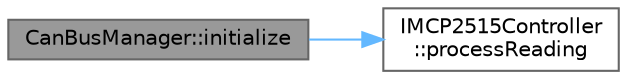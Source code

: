 digraph "CanBusManager::initialize"
{
 // LATEX_PDF_SIZE
  bgcolor="transparent";
  edge [fontname=Helvetica,fontsize=10,labelfontname=Helvetica,labelfontsize=10];
  node [fontname=Helvetica,fontsize=10,shape=box,height=0.2,width=0.4];
  rankdir="LR";
  Node1 [id="Node000001",label="CanBusManager::initialize",height=0.2,width=0.4,color="gray40", fillcolor="grey60", style="filled", fontcolor="black",tooltip="Initializes the CanBusManager."];
  Node1 -> Node2 [id="edge1_Node000001_Node000002",color="steelblue1",style="solid",tooltip=" "];
  Node2 [id="Node000002",label="IMCP2515Controller\l::processReading",height=0.2,width=0.4,color="grey40", fillcolor="white", style="filled",URL="$classIMCP2515Controller.html#ae2b472f612168c2cc53da81e0dd76a0d",tooltip=" "];
}
